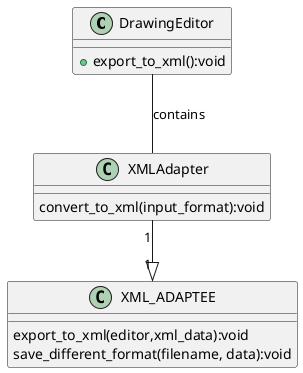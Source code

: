 @startuml

class DrawingEditor{
    + export_to_xml():void
}


class XML_ADAPTEE{
    export_to_xml(editor,xml_data):void   
    save_different_format(filename, data):void
}



class XMLAdapter{
    convert_to_xml(input_format):void
}
   
DrawingEditor -- XMLAdapter: contains 
XMLAdapter "1" --|> "1" XML_ADAPTEE
    
@enduml